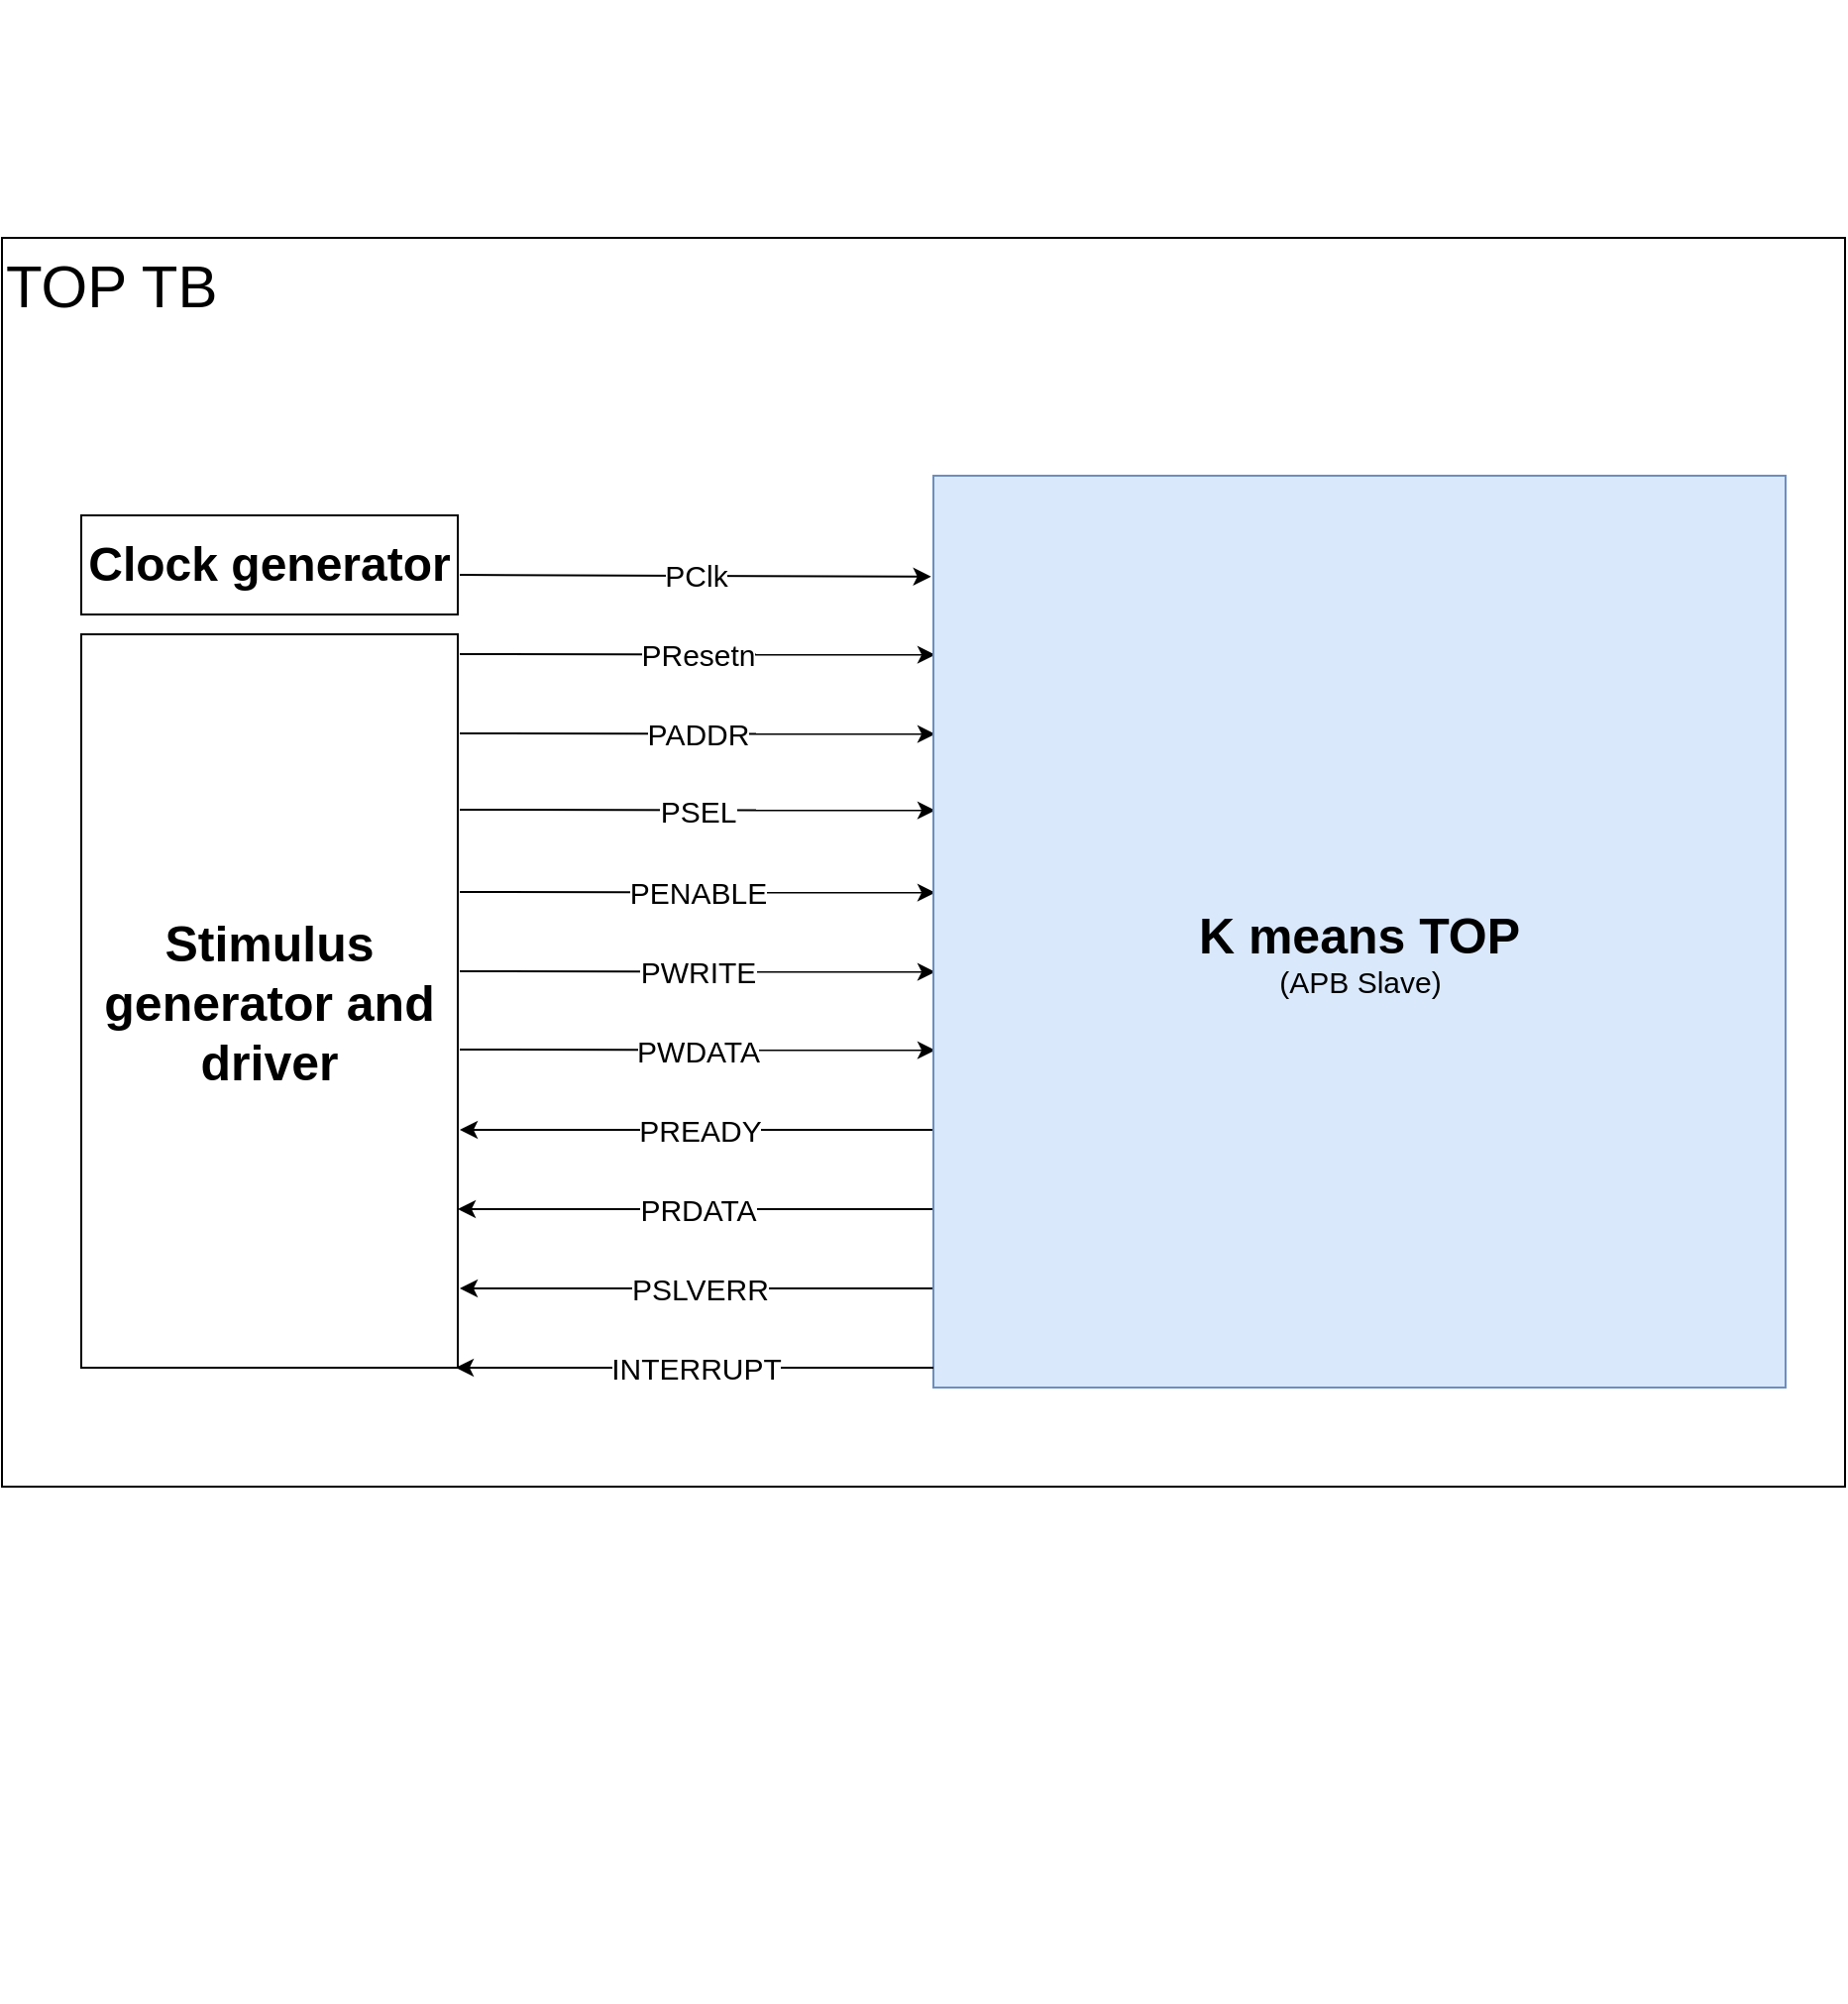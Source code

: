 <mxfile version="12.8.5" type="device"><diagram id="WN96HGaZBaUSNXQC8Xsz" name="Page-1"><mxGraphModel dx="1736" dy="-734" grid="1" gridSize="10" guides="1" tooltips="1" connect="1" arrows="1" fold="1" page="0" pageScale="1" pageWidth="850" pageHeight="1100" math="0" shadow="0"><root><mxCell id="0"/><mxCell id="1" parent="0"/><mxCell id="L46rpQs9sGi2-IN5rw85-19" value="PClk" style="endArrow=classic;html=1;fontSize=15;entryX=-0.018;entryY=0.093;entryDx=0;entryDy=0;entryPerimeter=0;" parent="1" edge="1"><mxGeometry width="50" height="50" relative="1" as="geometry"><mxPoint x="261" y="2050" as="sourcePoint"/><mxPoint x="498.84" y="2050.92" as="targetPoint"/></mxGeometry></mxCell><mxCell id="L46rpQs9sGi2-IN5rw85-20" value="PResetn" style="endArrow=classic;html=1;fontSize=15;entryX=0;entryY=0.126;entryDx=0;entryDy=0;entryPerimeter=0;" parent="1" edge="1"><mxGeometry width="50" height="50" relative="1" as="geometry"><mxPoint x="261" y="2090" as="sourcePoint"/><mxPoint x="501.0" y="2090.32" as="targetPoint"/></mxGeometry></mxCell><mxCell id="L46rpQs9sGi2-IN5rw85-21" value="PADDR" style="endArrow=classic;html=1;fontSize=15;entryX=0;entryY=0.126;entryDx=0;entryDy=0;entryPerimeter=0;" parent="1" edge="1"><mxGeometry width="50" height="50" relative="1" as="geometry"><mxPoint x="261" y="2130" as="sourcePoint"/><mxPoint x="501.0" y="2130.32" as="targetPoint"/></mxGeometry></mxCell><mxCell id="L46rpQs9sGi2-IN5rw85-22" value="PSEL" style="endArrow=classic;html=1;fontSize=15;entryX=0;entryY=0.126;entryDx=0;entryDy=0;entryPerimeter=0;" parent="1" edge="1"><mxGeometry width="50" height="50" relative="1" as="geometry"><mxPoint x="261" y="2168.5" as="sourcePoint"/><mxPoint x="501.0" y="2168.82" as="targetPoint"/></mxGeometry></mxCell><mxCell id="L46rpQs9sGi2-IN5rw85-23" value="PENABLE" style="endArrow=classic;html=1;fontSize=15;entryX=0;entryY=0.126;entryDx=0;entryDy=0;entryPerimeter=0;" parent="1" edge="1"><mxGeometry width="50" height="50" relative="1" as="geometry"><mxPoint x="261" y="2210" as="sourcePoint"/><mxPoint x="501.0" y="2210.32" as="targetPoint"/></mxGeometry></mxCell><mxCell id="L46rpQs9sGi2-IN5rw85-24" value="PWRITE" style="endArrow=classic;html=1;fontSize=15;entryX=0;entryY=0.126;entryDx=0;entryDy=0;entryPerimeter=0;" parent="1" edge="1"><mxGeometry width="50" height="50" relative="1" as="geometry"><mxPoint x="261" y="2250" as="sourcePoint"/><mxPoint x="501.0" y="2250.32" as="targetPoint"/></mxGeometry></mxCell><mxCell id="L46rpQs9sGi2-IN5rw85-25" value="PWDATA" style="endArrow=classic;html=1;fontSize=15;entryX=0;entryY=0.126;entryDx=0;entryDy=0;entryPerimeter=0;" parent="1" edge="1"><mxGeometry width="50" height="50" relative="1" as="geometry"><mxPoint x="261" y="2289.5" as="sourcePoint"/><mxPoint x="501.0" y="2289.82" as="targetPoint"/></mxGeometry></mxCell><mxCell id="L46rpQs9sGi2-IN5rw85-26" value="PREADY" style="endArrow=classic;html=1;fontSize=15;" parent="1" edge="1"><mxGeometry width="50" height="50" relative="1" as="geometry"><mxPoint x="502" y="2330" as="sourcePoint"/><mxPoint x="261" y="2330" as="targetPoint"/></mxGeometry></mxCell><mxCell id="L46rpQs9sGi2-IN5rw85-27" value="PRDATA" style="endArrow=classic;html=1;fontSize=15;" parent="1" edge="1"><mxGeometry width="50" height="50" relative="1" as="geometry"><mxPoint x="501" y="2370" as="sourcePoint"/><mxPoint x="260" y="2370" as="targetPoint"/></mxGeometry></mxCell><mxCell id="L46rpQs9sGi2-IN5rw85-28" value="PSLVERR" style="endArrow=classic;html=1;fontSize=15;" parent="1" edge="1"><mxGeometry width="50" height="50" relative="1" as="geometry"><mxPoint x="502" y="2410" as="sourcePoint"/><mxPoint x="261" y="2410" as="targetPoint"/></mxGeometry></mxCell><mxCell id="s0CaBGDS4hwOKJ3Q7kg_-3" value="" style="group;verticalAlign=bottom;" vertex="1" connectable="0" parent="1"><mxGeometry x="500" y="1760" width="460" height="1010" as="geometry"/></mxCell><mxCell id="L46rpQs9sGi2-IN5rw85-44" value="&lt;font style=&quot;font-size: 25px&quot;&gt;K means TOP&lt;/font&gt;" style="rounded=0;whiteSpace=wrap;html=1;fontSize=30;fillColor=#dae8fc;verticalAlign=middle;fontStyle=1;strokeColor=#6c8ebf;" parent="s0CaBGDS4hwOKJ3Q7kg_-3" vertex="1"><mxGeometry y="240" width="430" height="460" as="geometry"/></mxCell><mxCell id="L46rpQs9sGi2-IN5rw85-43" value="(APB Slave)" style="text;html=1;strokeColor=none;fillColor=none;align=center;verticalAlign=middle;whiteSpace=wrap;rounded=0;fontSize=15;fontColor=#000000;" parent="s0CaBGDS4hwOKJ3Q7kg_-3" vertex="1"><mxGeometry x="169.5" y="480" width="91" height="30" as="geometry"/></mxCell><mxCell id="s0CaBGDS4hwOKJ3Q7kg_-8" value="&lt;font style=&quot;font-size: 30px&quot;&gt;TOP TB&lt;/font&gt;" style="rounded=0;whiteSpace=wrap;html=1;fillColor=none;align=left;verticalAlign=top;" vertex="1" parent="s0CaBGDS4hwOKJ3Q7kg_-3"><mxGeometry x="-470" y="120" width="930" height="630" as="geometry"/></mxCell><mxCell id="s0CaBGDS4hwOKJ3Q7kg_-4" value="INTERRUPT" style="endArrow=classic;html=1;fontSize=15;" edge="1" parent="1"><mxGeometry width="50" height="50" relative="1" as="geometry"><mxPoint x="500" y="2450" as="sourcePoint"/><mxPoint x="259" y="2450" as="targetPoint"/><Array as="points"/></mxGeometry></mxCell><mxCell id="s0CaBGDS4hwOKJ3Q7kg_-5" value="&lt;font size=&quot;1&quot;&gt;&lt;b style=&quot;font-size: 24px&quot;&gt;Clock generator&lt;/b&gt;&lt;/font&gt;" style="rounded=0;whiteSpace=wrap;html=1;fillColor=none;" vertex="1" parent="1"><mxGeometry x="70" y="2020" width="190" height="50" as="geometry"/></mxCell><mxCell id="s0CaBGDS4hwOKJ3Q7kg_-6" value="&lt;font size=&quot;1&quot;&gt;&lt;b style=&quot;font-size: 25px&quot;&gt;Stimulus generator and driver&lt;/b&gt;&lt;/font&gt;" style="rounded=0;whiteSpace=wrap;html=1;fillColor=none;" vertex="1" parent="1"><mxGeometry x="70" y="2080" width="190" height="370" as="geometry"/></mxCell></root></mxGraphModel></diagram></mxfile>